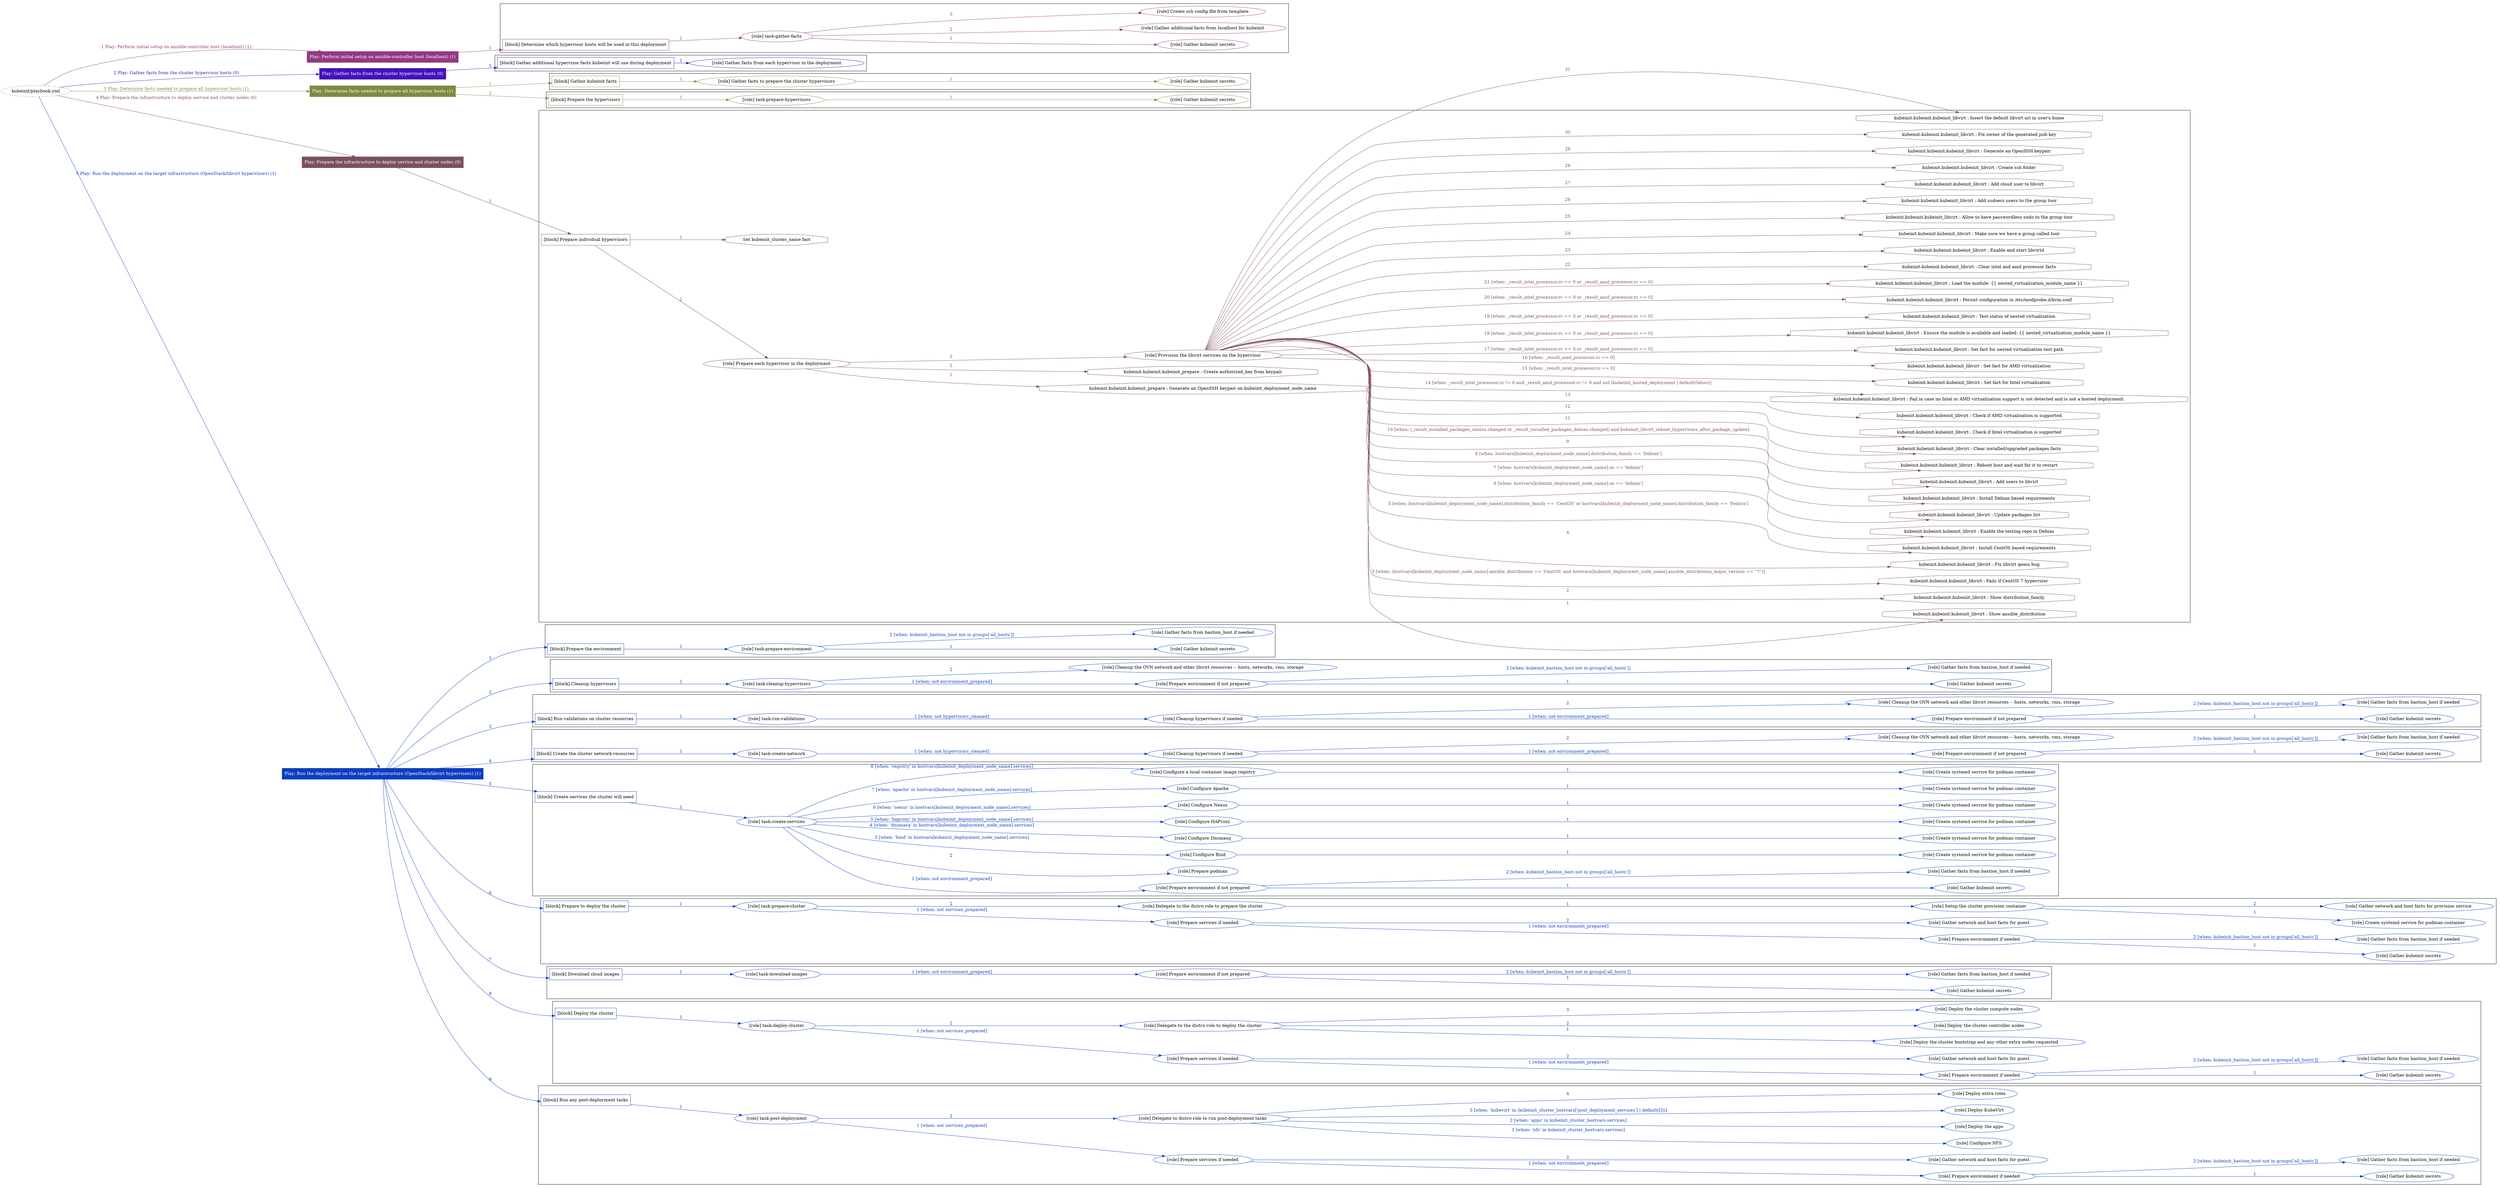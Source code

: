 digraph {
	graph [concentrate=true ordering=in rankdir=LR ratio=fill]
	edge [esep=5 sep=10]
	"kubeinit/playbook.yml" [URL="/home/runner/work/kubeinit/kubeinit/kubeinit/playbook.yml" id=playbook_2d24c61b style=dotted]
	"kubeinit/playbook.yml" -> play_ea3de847 [label="1 Play: Perform initial setup on ansible-controller host (localhost) (1)" color="#933980" fontcolor="#933980" id=edge_play_ea3de847 labeltooltip="1 Play: Perform initial setup on ansible-controller host (localhost) (1)" tooltip="1 Play: Perform initial setup on ansible-controller host (localhost) (1)"]
	subgraph "Play: Perform initial setup on ansible-controller host (localhost) (1)" {
		play_ea3de847 [label="Play: Perform initial setup on ansible-controller host (localhost) (1)" URL="/home/runner/work/kubeinit/kubeinit/kubeinit/playbook.yml" color="#933980" fontcolor="#ffffff" id=play_ea3de847 shape=box style=filled tooltip=localhost]
		play_ea3de847 -> block_d510a657 [label=1 color="#933980" fontcolor="#933980" id=edge_block_d510a657 labeltooltip=1 tooltip=1]
		subgraph cluster_block_d510a657 {
			block_d510a657 [label="[block] Determine which hypervisor hosts will be used in this deployment" URL="/home/runner/work/kubeinit/kubeinit/kubeinit/playbook.yml" color="#933980" id=block_d510a657 labeltooltip="Determine which hypervisor hosts will be used in this deployment" shape=box tooltip="Determine which hypervisor hosts will be used in this deployment"]
			block_d510a657 -> role_8da8842e [label="1 " color="#933980" fontcolor="#933980" id=edge_role_8da8842e labeltooltip="1 " tooltip="1 "]
			subgraph "task-gather-facts" {
				role_8da8842e [label="[role] task-gather-facts" URL="/home/runner/work/kubeinit/kubeinit/kubeinit/playbook.yml" color="#933980" id=role_8da8842e tooltip="task-gather-facts"]
				role_8da8842e -> role_1b21bedb [label="1 " color="#933980" fontcolor="#933980" id=edge_role_1b21bedb labeltooltip="1 " tooltip="1 "]
				subgraph "Gather kubeinit secrets" {
					role_1b21bedb [label="[role] Gather kubeinit secrets" URL="/home/runner/.ansible/collections/ansible_collections/kubeinit/kubeinit/roles/kubeinit_prepare/tasks/build_hypervisors_group.yml" color="#933980" id=role_1b21bedb tooltip="Gather kubeinit secrets"]
				}
				role_8da8842e -> role_9612d2cb [label="2 " color="#933980" fontcolor="#933980" id=edge_role_9612d2cb labeltooltip="2 " tooltip="2 "]
				subgraph "Gather additional facts from localhost for kubeinit" {
					role_9612d2cb [label="[role] Gather additional facts from localhost for kubeinit" URL="/home/runner/.ansible/collections/ansible_collections/kubeinit/kubeinit/roles/kubeinit_prepare/tasks/build_hypervisors_group.yml" color="#933980" id=role_9612d2cb tooltip="Gather additional facts from localhost for kubeinit"]
				}
				role_8da8842e -> role_62499e37 [label="3 " color="#933980" fontcolor="#933980" id=edge_role_62499e37 labeltooltip="3 " tooltip="3 "]
				subgraph "Create ssh config file from template" {
					role_62499e37 [label="[role] Create ssh config file from template" URL="/home/runner/.ansible/collections/ansible_collections/kubeinit/kubeinit/roles/kubeinit_prepare/tasks/build_hypervisors_group.yml" color="#933980" id=role_62499e37 tooltip="Create ssh config file from template"]
				}
			}
		}
	}
	"kubeinit/playbook.yml" -> play_7cf05224 [label="2 Play: Gather facts from the cluster hypervisor hosts (0)" color="#4412ba" fontcolor="#4412ba" id=edge_play_7cf05224 labeltooltip="2 Play: Gather facts from the cluster hypervisor hosts (0)" tooltip="2 Play: Gather facts from the cluster hypervisor hosts (0)"]
	subgraph "Play: Gather facts from the cluster hypervisor hosts (0)" {
		play_7cf05224 [label="Play: Gather facts from the cluster hypervisor hosts (0)" URL="/home/runner/work/kubeinit/kubeinit/kubeinit/playbook.yml" color="#4412ba" fontcolor="#ffffff" id=play_7cf05224 shape=box style=filled tooltip="Play: Gather facts from the cluster hypervisor hosts (0)"]
		play_7cf05224 -> block_a71abd73 [label=1 color="#4412ba" fontcolor="#4412ba" id=edge_block_a71abd73 labeltooltip=1 tooltip=1]
		subgraph cluster_block_a71abd73 {
			block_a71abd73 [label="[block] Gather additional hypervisor facts kubeinit will use during deployment" URL="/home/runner/work/kubeinit/kubeinit/kubeinit/playbook.yml" color="#4412ba" id=block_a71abd73 labeltooltip="Gather additional hypervisor facts kubeinit will use during deployment" shape=box tooltip="Gather additional hypervisor facts kubeinit will use during deployment"]
			block_a71abd73 -> role_4aaff3a4 [label="1 " color="#4412ba" fontcolor="#4412ba" id=edge_role_4aaff3a4 labeltooltip="1 " tooltip="1 "]
			subgraph "Gather facts from each hypervisor in the deployment" {
				role_4aaff3a4 [label="[role] Gather facts from each hypervisor in the deployment" URL="/home/runner/work/kubeinit/kubeinit/kubeinit/playbook.yml" color="#4412ba" id=role_4aaff3a4 tooltip="Gather facts from each hypervisor in the deployment"]
			}
		}
	}
	"kubeinit/playbook.yml" -> play_31ac777b [label="3 Play: Determine facts needed to prepare all hypervisor hosts (1)" color="#7d8a42" fontcolor="#7d8a42" id=edge_play_31ac777b labeltooltip="3 Play: Determine facts needed to prepare all hypervisor hosts (1)" tooltip="3 Play: Determine facts needed to prepare all hypervisor hosts (1)"]
	subgraph "Play: Determine facts needed to prepare all hypervisor hosts (1)" {
		play_31ac777b [label="Play: Determine facts needed to prepare all hypervisor hosts (1)" URL="/home/runner/work/kubeinit/kubeinit/kubeinit/playbook.yml" color="#7d8a42" fontcolor="#ffffff" id=play_31ac777b shape=box style=filled tooltip=localhost]
		play_31ac777b -> block_1dab85f5 [label=1 color="#7d8a42" fontcolor="#7d8a42" id=edge_block_1dab85f5 labeltooltip=1 tooltip=1]
		subgraph cluster_block_1dab85f5 {
			block_1dab85f5 [label="[block] Gather kubeinit facts" URL="/home/runner/work/kubeinit/kubeinit/kubeinit/playbook.yml" color="#7d8a42" id=block_1dab85f5 labeltooltip="Gather kubeinit facts" shape=box tooltip="Gather kubeinit facts"]
			block_1dab85f5 -> role_2bece895 [label="1 " color="#7d8a42" fontcolor="#7d8a42" id=edge_role_2bece895 labeltooltip="1 " tooltip="1 "]
			subgraph "Gather facts to prepare the cluster hypervisors" {
				role_2bece895 [label="[role] Gather facts to prepare the cluster hypervisors" URL="/home/runner/work/kubeinit/kubeinit/kubeinit/playbook.yml" color="#7d8a42" id=role_2bece895 tooltip="Gather facts to prepare the cluster hypervisors"]
				role_2bece895 -> role_d546dcc5 [label="1 " color="#7d8a42" fontcolor="#7d8a42" id=edge_role_d546dcc5 labeltooltip="1 " tooltip="1 "]
				subgraph "Gather kubeinit secrets" {
					role_d546dcc5 [label="[role] Gather kubeinit secrets" URL="/home/runner/.ansible/collections/ansible_collections/kubeinit/kubeinit/roles/kubeinit_prepare/tasks/gather_kubeinit_facts.yml" color="#7d8a42" id=role_d546dcc5 tooltip="Gather kubeinit secrets"]
				}
			}
		}
		play_31ac777b -> block_45c8e527 [label=2 color="#7d8a42" fontcolor="#7d8a42" id=edge_block_45c8e527 labeltooltip=2 tooltip=2]
		subgraph cluster_block_45c8e527 {
			block_45c8e527 [label="[block] Prepare the hypervisors" URL="/home/runner/work/kubeinit/kubeinit/kubeinit/playbook.yml" color="#7d8a42" id=block_45c8e527 labeltooltip="Prepare the hypervisors" shape=box tooltip="Prepare the hypervisors"]
			block_45c8e527 -> role_6f6d4e1f [label="1 " color="#7d8a42" fontcolor="#7d8a42" id=edge_role_6f6d4e1f labeltooltip="1 " tooltip="1 "]
			subgraph "task-prepare-hypervisors" {
				role_6f6d4e1f [label="[role] task-prepare-hypervisors" URL="/home/runner/work/kubeinit/kubeinit/kubeinit/playbook.yml" color="#7d8a42" id=role_6f6d4e1f tooltip="task-prepare-hypervisors"]
				role_6f6d4e1f -> role_906c19af [label="1 " color="#7d8a42" fontcolor="#7d8a42" id=edge_role_906c19af labeltooltip="1 " tooltip="1 "]
				subgraph "Gather kubeinit secrets" {
					role_906c19af [label="[role] Gather kubeinit secrets" URL="/home/runner/.ansible/collections/ansible_collections/kubeinit/kubeinit/roles/kubeinit_prepare/tasks/gather_kubeinit_facts.yml" color="#7d8a42" id=role_906c19af tooltip="Gather kubeinit secrets"]
				}
			}
		}
	}
	"kubeinit/playbook.yml" -> play_7118a11d [label="4 Play: Prepare the infrastructure to deploy service and cluster nodes (0)" color="#7d4f5c" fontcolor="#7d4f5c" id=edge_play_7118a11d labeltooltip="4 Play: Prepare the infrastructure to deploy service and cluster nodes (0)" tooltip="4 Play: Prepare the infrastructure to deploy service and cluster nodes (0)"]
	subgraph "Play: Prepare the infrastructure to deploy service and cluster nodes (0)" {
		play_7118a11d [label="Play: Prepare the infrastructure to deploy service and cluster nodes (0)" URL="/home/runner/work/kubeinit/kubeinit/kubeinit/playbook.yml" color="#7d4f5c" fontcolor="#ffffff" id=play_7118a11d shape=box style=filled tooltip="Play: Prepare the infrastructure to deploy service and cluster nodes (0)"]
		play_7118a11d -> block_b8fedf42 [label=1 color="#7d4f5c" fontcolor="#7d4f5c" id=edge_block_b8fedf42 labeltooltip=1 tooltip=1]
		subgraph cluster_block_b8fedf42 {
			block_b8fedf42 [label="[block] Prepare individual hypervisors" URL="/home/runner/work/kubeinit/kubeinit/kubeinit/playbook.yml" color="#7d4f5c" id=block_b8fedf42 labeltooltip="Prepare individual hypervisors" shape=box tooltip="Prepare individual hypervisors"]
			block_b8fedf42 -> role_931f7472 [label="2 " color="#7d4f5c" fontcolor="#7d4f5c" id=edge_role_931f7472 labeltooltip="2 " tooltip="2 "]
			subgraph "Prepare each hypervisor in the deployment" {
				role_931f7472 [label="[role] Prepare each hypervisor in the deployment" URL="/home/runner/work/kubeinit/kubeinit/kubeinit/playbook.yml" color="#7d4f5c" id=role_931f7472 tooltip="Prepare each hypervisor in the deployment"]
				task_7098af2c [label="kubeinit.kubeinit.kubeinit_prepare : Generate an OpenSSH keypair on kubeinit_deployment_node_name" URL="/home/runner/.ansible/collections/ansible_collections/kubeinit/kubeinit/roles/kubeinit_prepare/tasks/prepare_hypervisor.yml" color="#7d4f5c" id=task_7098af2c shape=octagon tooltip="kubeinit.kubeinit.kubeinit_prepare : Generate an OpenSSH keypair on kubeinit_deployment_node_name"]
				role_931f7472 -> task_7098af2c [label="1 " color="#7d4f5c" fontcolor="#7d4f5c" id=edge_task_7098af2c labeltooltip="1 " tooltip="1 "]
				task_3646f149 [label="kubeinit.kubeinit.kubeinit_prepare : Create authorized_key from keypair" URL="/home/runner/.ansible/collections/ansible_collections/kubeinit/kubeinit/roles/kubeinit_prepare/tasks/prepare_hypervisor.yml" color="#7d4f5c" id=task_3646f149 shape=octagon tooltip="kubeinit.kubeinit.kubeinit_prepare : Create authorized_key from keypair"]
				role_931f7472 -> task_3646f149 [label="2 " color="#7d4f5c" fontcolor="#7d4f5c" id=edge_task_3646f149 labeltooltip="2 " tooltip="2 "]
				role_931f7472 -> role_8711c0e0 [label="3 " color="#7d4f5c" fontcolor="#7d4f5c" id=edge_role_8711c0e0 labeltooltip="3 " tooltip="3 "]
				subgraph "Provision the libvirt services on the hypervisor" {
					role_8711c0e0 [label="[role] Provision the libvirt services on the hypervisor" URL="/home/runner/.ansible/collections/ansible_collections/kubeinit/kubeinit/roles/kubeinit_prepare/tasks/prepare_hypervisor.yml" color="#7d4f5c" id=role_8711c0e0 tooltip="Provision the libvirt services on the hypervisor"]
					task_94b4a1f7 [label="kubeinit.kubeinit.kubeinit_libvirt : Show ansible_distribution" URL="/home/runner/.ansible/collections/ansible_collections/kubeinit/kubeinit/roles/kubeinit_libvirt/tasks/main.yml" color="#7d4f5c" id=task_94b4a1f7 shape=octagon tooltip="kubeinit.kubeinit.kubeinit_libvirt : Show ansible_distribution"]
					role_8711c0e0 -> task_94b4a1f7 [label="1 " color="#7d4f5c" fontcolor="#7d4f5c" id=edge_task_94b4a1f7 labeltooltip="1 " tooltip="1 "]
					task_82dbc144 [label="kubeinit.kubeinit.kubeinit_libvirt : Show distribution_family" URL="/home/runner/.ansible/collections/ansible_collections/kubeinit/kubeinit/roles/kubeinit_libvirt/tasks/main.yml" color="#7d4f5c" id=task_82dbc144 shape=octagon tooltip="kubeinit.kubeinit.kubeinit_libvirt : Show distribution_family"]
					role_8711c0e0 -> task_82dbc144 [label="2 " color="#7d4f5c" fontcolor="#7d4f5c" id=edge_task_82dbc144 labeltooltip="2 " tooltip="2 "]
					task_392dfd27 [label="kubeinit.kubeinit.kubeinit_libvirt : Fails if CentOS 7 hypervisor" URL="/home/runner/.ansible/collections/ansible_collections/kubeinit/kubeinit/roles/kubeinit_libvirt/tasks/main.yml" color="#7d4f5c" id=task_392dfd27 shape=octagon tooltip="kubeinit.kubeinit.kubeinit_libvirt : Fails if CentOS 7 hypervisor"]
					role_8711c0e0 -> task_392dfd27 [label="3 [when: (hostvars[kubeinit_deployment_node_name].ansible_distribution == 'CentOS' and hostvars[kubeinit_deployment_node_name].ansible_distribution_major_version == \"7\")]" color="#7d4f5c" fontcolor="#7d4f5c" id=edge_task_392dfd27 labeltooltip="3 [when: (hostvars[kubeinit_deployment_node_name].ansible_distribution == 'CentOS' and hostvars[kubeinit_deployment_node_name].ansible_distribution_major_version == \"7\")]" tooltip="3 [when: (hostvars[kubeinit_deployment_node_name].ansible_distribution == 'CentOS' and hostvars[kubeinit_deployment_node_name].ansible_distribution_major_version == \"7\")]"]
					task_197e629c [label="kubeinit.kubeinit.kubeinit_libvirt : Fix libvirt qemu bug" URL="/home/runner/.ansible/collections/ansible_collections/kubeinit/kubeinit/roles/kubeinit_libvirt/tasks/main.yml" color="#7d4f5c" id=task_197e629c shape=octagon tooltip="kubeinit.kubeinit.kubeinit_libvirt : Fix libvirt qemu bug"]
					role_8711c0e0 -> task_197e629c [label="4 " color="#7d4f5c" fontcolor="#7d4f5c" id=edge_task_197e629c labeltooltip="4 " tooltip="4 "]
					task_e37a9caf [label="kubeinit.kubeinit.kubeinit_libvirt : Install CentOS based requirements" URL="/home/runner/.ansible/collections/ansible_collections/kubeinit/kubeinit/roles/kubeinit_libvirt/tasks/main.yml" color="#7d4f5c" id=task_e37a9caf shape=octagon tooltip="kubeinit.kubeinit.kubeinit_libvirt : Install CentOS based requirements"]
					role_8711c0e0 -> task_e37a9caf [label="5 [when: hostvars[kubeinit_deployment_node_name].distribution_family == 'CentOS' or hostvars[kubeinit_deployment_node_name].distribution_family == 'Fedora']" color="#7d4f5c" fontcolor="#7d4f5c" id=edge_task_e37a9caf labeltooltip="5 [when: hostvars[kubeinit_deployment_node_name].distribution_family == 'CentOS' or hostvars[kubeinit_deployment_node_name].distribution_family == 'Fedora']" tooltip="5 [when: hostvars[kubeinit_deployment_node_name].distribution_family == 'CentOS' or hostvars[kubeinit_deployment_node_name].distribution_family == 'Fedora']"]
					task_04fa4d93 [label="kubeinit.kubeinit.kubeinit_libvirt : Enable the testing repo in Debian" URL="/home/runner/.ansible/collections/ansible_collections/kubeinit/kubeinit/roles/kubeinit_libvirt/tasks/main.yml" color="#7d4f5c" id=task_04fa4d93 shape=octagon tooltip="kubeinit.kubeinit.kubeinit_libvirt : Enable the testing repo in Debian"]
					role_8711c0e0 -> task_04fa4d93 [label="6 [when: hostvars[kubeinit_deployment_node_name].os == 'debian']" color="#7d4f5c" fontcolor="#7d4f5c" id=edge_task_04fa4d93 labeltooltip="6 [when: hostvars[kubeinit_deployment_node_name].os == 'debian']" tooltip="6 [when: hostvars[kubeinit_deployment_node_name].os == 'debian']"]
					task_24999a13 [label="kubeinit.kubeinit.kubeinit_libvirt : Update packages list" URL="/home/runner/.ansible/collections/ansible_collections/kubeinit/kubeinit/roles/kubeinit_libvirt/tasks/main.yml" color="#7d4f5c" id=task_24999a13 shape=octagon tooltip="kubeinit.kubeinit.kubeinit_libvirt : Update packages list"]
					role_8711c0e0 -> task_24999a13 [label="7 [when: hostvars[kubeinit_deployment_node_name].os == 'debian']" color="#7d4f5c" fontcolor="#7d4f5c" id=edge_task_24999a13 labeltooltip="7 [when: hostvars[kubeinit_deployment_node_name].os == 'debian']" tooltip="7 [when: hostvars[kubeinit_deployment_node_name].os == 'debian']"]
					task_6e145bea [label="kubeinit.kubeinit.kubeinit_libvirt : Install Debian based requirements" URL="/home/runner/.ansible/collections/ansible_collections/kubeinit/kubeinit/roles/kubeinit_libvirt/tasks/main.yml" color="#7d4f5c" id=task_6e145bea shape=octagon tooltip="kubeinit.kubeinit.kubeinit_libvirt : Install Debian based requirements"]
					role_8711c0e0 -> task_6e145bea [label="8 [when: hostvars[kubeinit_deployment_node_name].distribution_family == 'Debian']" color="#7d4f5c" fontcolor="#7d4f5c" id=edge_task_6e145bea labeltooltip="8 [when: hostvars[kubeinit_deployment_node_name].distribution_family == 'Debian']" tooltip="8 [when: hostvars[kubeinit_deployment_node_name].distribution_family == 'Debian']"]
					task_d5c264ff [label="kubeinit.kubeinit.kubeinit_libvirt : Add users to libvirt" URL="/home/runner/.ansible/collections/ansible_collections/kubeinit/kubeinit/roles/kubeinit_libvirt/tasks/main.yml" color="#7d4f5c" id=task_d5c264ff shape=octagon tooltip="kubeinit.kubeinit.kubeinit_libvirt : Add users to libvirt"]
					role_8711c0e0 -> task_d5c264ff [label="9 " color="#7d4f5c" fontcolor="#7d4f5c" id=edge_task_d5c264ff labeltooltip="9 " tooltip="9 "]
					task_a347a27f [label="kubeinit.kubeinit.kubeinit_libvirt : Reboot host and wait for it to restart" URL="/home/runner/.ansible/collections/ansible_collections/kubeinit/kubeinit/roles/kubeinit_libvirt/tasks/main.yml" color="#7d4f5c" id=task_a347a27f shape=octagon tooltip="kubeinit.kubeinit.kubeinit_libvirt : Reboot host and wait for it to restart"]
					role_8711c0e0 -> task_a347a27f [label="10 [when: (_result_installed_packages_centos.changed or _result_installed_packages_debian.changed) and kubeinit_libvirt_reboot_hypervisors_after_package_update]" color="#7d4f5c" fontcolor="#7d4f5c" id=edge_task_a347a27f labeltooltip="10 [when: (_result_installed_packages_centos.changed or _result_installed_packages_debian.changed) and kubeinit_libvirt_reboot_hypervisors_after_package_update]" tooltip="10 [when: (_result_installed_packages_centos.changed or _result_installed_packages_debian.changed) and kubeinit_libvirt_reboot_hypervisors_after_package_update]"]
					task_60121999 [label="kubeinit.kubeinit.kubeinit_libvirt : Clear installed/upgraded packages facts" URL="/home/runner/.ansible/collections/ansible_collections/kubeinit/kubeinit/roles/kubeinit_libvirt/tasks/main.yml" color="#7d4f5c" id=task_60121999 shape=octagon tooltip="kubeinit.kubeinit.kubeinit_libvirt : Clear installed/upgraded packages facts"]
					role_8711c0e0 -> task_60121999 [label="11 " color="#7d4f5c" fontcolor="#7d4f5c" id=edge_task_60121999 labeltooltip="11 " tooltip="11 "]
					task_c34843a2 [label="kubeinit.kubeinit.kubeinit_libvirt : Check if Intel virtualization is supported" URL="/home/runner/.ansible/collections/ansible_collections/kubeinit/kubeinit/roles/kubeinit_libvirt/tasks/main.yml" color="#7d4f5c" id=task_c34843a2 shape=octagon tooltip="kubeinit.kubeinit.kubeinit_libvirt : Check if Intel virtualization is supported"]
					role_8711c0e0 -> task_c34843a2 [label="12 " color="#7d4f5c" fontcolor="#7d4f5c" id=edge_task_c34843a2 labeltooltip="12 " tooltip="12 "]
					task_981ddb82 [label="kubeinit.kubeinit.kubeinit_libvirt : Check if AMD virtualization is supported" URL="/home/runner/.ansible/collections/ansible_collections/kubeinit/kubeinit/roles/kubeinit_libvirt/tasks/main.yml" color="#7d4f5c" id=task_981ddb82 shape=octagon tooltip="kubeinit.kubeinit.kubeinit_libvirt : Check if AMD virtualization is supported"]
					role_8711c0e0 -> task_981ddb82 [label="13 " color="#7d4f5c" fontcolor="#7d4f5c" id=edge_task_981ddb82 labeltooltip="13 " tooltip="13 "]
					task_75cf9255 [label="kubeinit.kubeinit.kubeinit_libvirt : Fail in case no Intel or AMD virtualization support is not detected and is not a hosted deployment." URL="/home/runner/.ansible/collections/ansible_collections/kubeinit/kubeinit/roles/kubeinit_libvirt/tasks/main.yml" color="#7d4f5c" id=task_75cf9255 shape=octagon tooltip="kubeinit.kubeinit.kubeinit_libvirt : Fail in case no Intel or AMD virtualization support is not detected and is not a hosted deployment."]
					role_8711c0e0 -> task_75cf9255 [label="14 [when: _result_intel_processor.rc != 0 and _result_amd_processor.rc != 0 and not (kubeinit_hosted_deployment | default(false))]" color="#7d4f5c" fontcolor="#7d4f5c" id=edge_task_75cf9255 labeltooltip="14 [when: _result_intel_processor.rc != 0 and _result_amd_processor.rc != 0 and not (kubeinit_hosted_deployment | default(false))]" tooltip="14 [when: _result_intel_processor.rc != 0 and _result_amd_processor.rc != 0 and not (kubeinit_hosted_deployment | default(false))]"]
					task_2f11212d [label="kubeinit.kubeinit.kubeinit_libvirt : Set fact for Intel virtualization" URL="/home/runner/.ansible/collections/ansible_collections/kubeinit/kubeinit/roles/kubeinit_libvirt/tasks/main.yml" color="#7d4f5c" id=task_2f11212d shape=octagon tooltip="kubeinit.kubeinit.kubeinit_libvirt : Set fact for Intel virtualization"]
					role_8711c0e0 -> task_2f11212d [label="15 [when: _result_intel_processor.rc == 0]" color="#7d4f5c" fontcolor="#7d4f5c" id=edge_task_2f11212d labeltooltip="15 [when: _result_intel_processor.rc == 0]" tooltip="15 [when: _result_intel_processor.rc == 0]"]
					task_dc9252b1 [label="kubeinit.kubeinit.kubeinit_libvirt : Set fact for AMD virtualization" URL="/home/runner/.ansible/collections/ansible_collections/kubeinit/kubeinit/roles/kubeinit_libvirt/tasks/main.yml" color="#7d4f5c" id=task_dc9252b1 shape=octagon tooltip="kubeinit.kubeinit.kubeinit_libvirt : Set fact for AMD virtualization"]
					role_8711c0e0 -> task_dc9252b1 [label="16 [when: _result_amd_processor.rc == 0]" color="#7d4f5c" fontcolor="#7d4f5c" id=edge_task_dc9252b1 labeltooltip="16 [when: _result_amd_processor.rc == 0]" tooltip="16 [when: _result_amd_processor.rc == 0]"]
					task_94ac6bf0 [label="kubeinit.kubeinit.kubeinit_libvirt : Set fact for nested virtualization test path" URL="/home/runner/.ansible/collections/ansible_collections/kubeinit/kubeinit/roles/kubeinit_libvirt/tasks/main.yml" color="#7d4f5c" id=task_94ac6bf0 shape=octagon tooltip="kubeinit.kubeinit.kubeinit_libvirt : Set fact for nested virtualization test path"]
					role_8711c0e0 -> task_94ac6bf0 [label="17 [when: _result_intel_processor.rc == 0 or _result_amd_processor.rc == 0]" color="#7d4f5c" fontcolor="#7d4f5c" id=edge_task_94ac6bf0 labeltooltip="17 [when: _result_intel_processor.rc == 0 or _result_amd_processor.rc == 0]" tooltip="17 [when: _result_intel_processor.rc == 0 or _result_amd_processor.rc == 0]"]
					task_48fdff0c [label="kubeinit.kubeinit.kubeinit_libvirt : Ensure the module is available and loaded: {{ nested_virtualization_module_name }}" URL="/home/runner/.ansible/collections/ansible_collections/kubeinit/kubeinit/roles/kubeinit_libvirt/tasks/main.yml" color="#7d4f5c" id=task_48fdff0c shape=octagon tooltip="kubeinit.kubeinit.kubeinit_libvirt : Ensure the module is available and loaded: {{ nested_virtualization_module_name }}"]
					role_8711c0e0 -> task_48fdff0c [label="18 [when: _result_intel_processor.rc == 0 or _result_amd_processor.rc == 0]" color="#7d4f5c" fontcolor="#7d4f5c" id=edge_task_48fdff0c labeltooltip="18 [when: _result_intel_processor.rc == 0 or _result_amd_processor.rc == 0]" tooltip="18 [when: _result_intel_processor.rc == 0 or _result_amd_processor.rc == 0]"]
					task_61cca4b1 [label="kubeinit.kubeinit.kubeinit_libvirt : Test status of nested virtualization" URL="/home/runner/.ansible/collections/ansible_collections/kubeinit/kubeinit/roles/kubeinit_libvirt/tasks/main.yml" color="#7d4f5c" id=task_61cca4b1 shape=octagon tooltip="kubeinit.kubeinit.kubeinit_libvirt : Test status of nested virtualization"]
					role_8711c0e0 -> task_61cca4b1 [label="19 [when: _result_intel_processor.rc == 0 or _result_amd_processor.rc == 0]" color="#7d4f5c" fontcolor="#7d4f5c" id=edge_task_61cca4b1 labeltooltip="19 [when: _result_intel_processor.rc == 0 or _result_amd_processor.rc == 0]" tooltip="19 [when: _result_intel_processor.rc == 0 or _result_amd_processor.rc == 0]"]
					task_7a3c862c [label="kubeinit.kubeinit.kubeinit_libvirt : Persist configuration in /etc/modprobe.d/kvm.conf" URL="/home/runner/.ansible/collections/ansible_collections/kubeinit/kubeinit/roles/kubeinit_libvirt/tasks/main.yml" color="#7d4f5c" id=task_7a3c862c shape=octagon tooltip="kubeinit.kubeinit.kubeinit_libvirt : Persist configuration in /etc/modprobe.d/kvm.conf"]
					role_8711c0e0 -> task_7a3c862c [label="20 [when: _result_intel_processor.rc == 0 or _result_amd_processor.rc == 0]" color="#7d4f5c" fontcolor="#7d4f5c" id=edge_task_7a3c862c labeltooltip="20 [when: _result_intel_processor.rc == 0 or _result_amd_processor.rc == 0]" tooltip="20 [when: _result_intel_processor.rc == 0 or _result_amd_processor.rc == 0]"]
					task_8012285c [label="kubeinit.kubeinit.kubeinit_libvirt : Load the module: {{ nested_virtualization_module_name }}" URL="/home/runner/.ansible/collections/ansible_collections/kubeinit/kubeinit/roles/kubeinit_libvirt/tasks/main.yml" color="#7d4f5c" id=task_8012285c shape=octagon tooltip="kubeinit.kubeinit.kubeinit_libvirt : Load the module: {{ nested_virtualization_module_name }}"]
					role_8711c0e0 -> task_8012285c [label="21 [when: _result_intel_processor.rc == 0 or _result_amd_processor.rc == 0]" color="#7d4f5c" fontcolor="#7d4f5c" id=edge_task_8012285c labeltooltip="21 [when: _result_intel_processor.rc == 0 or _result_amd_processor.rc == 0]" tooltip="21 [when: _result_intel_processor.rc == 0 or _result_amd_processor.rc == 0]"]
					task_113dc511 [label="kubeinit.kubeinit.kubeinit_libvirt : Clear intel and amd processor facts" URL="/home/runner/.ansible/collections/ansible_collections/kubeinit/kubeinit/roles/kubeinit_libvirt/tasks/main.yml" color="#7d4f5c" id=task_113dc511 shape=octagon tooltip="kubeinit.kubeinit.kubeinit_libvirt : Clear intel and amd processor facts"]
					role_8711c0e0 -> task_113dc511 [label="22 " color="#7d4f5c" fontcolor="#7d4f5c" id=edge_task_113dc511 labeltooltip="22 " tooltip="22 "]
					task_0429cb3c [label="kubeinit.kubeinit.kubeinit_libvirt : Enable and start libvirtd" URL="/home/runner/.ansible/collections/ansible_collections/kubeinit/kubeinit/roles/kubeinit_libvirt/tasks/main.yml" color="#7d4f5c" id=task_0429cb3c shape=octagon tooltip="kubeinit.kubeinit.kubeinit_libvirt : Enable and start libvirtd"]
					role_8711c0e0 -> task_0429cb3c [label="23 " color="#7d4f5c" fontcolor="#7d4f5c" id=edge_task_0429cb3c labeltooltip="23 " tooltip="23 "]
					task_01b1d178 [label="kubeinit.kubeinit.kubeinit_libvirt : Make sure we have a group called toor" URL="/home/runner/.ansible/collections/ansible_collections/kubeinit/kubeinit/roles/kubeinit_libvirt/tasks/60_create_cloud_user.yml" color="#7d4f5c" id=task_01b1d178 shape=octagon tooltip="kubeinit.kubeinit.kubeinit_libvirt : Make sure we have a group called toor"]
					role_8711c0e0 -> task_01b1d178 [label="24 " color="#7d4f5c" fontcolor="#7d4f5c" id=edge_task_01b1d178 labeltooltip="24 " tooltip="24 "]
					task_70be05d6 [label="kubeinit.kubeinit.kubeinit_libvirt : Allow to have passwordless sudo to the group toor" URL="/home/runner/.ansible/collections/ansible_collections/kubeinit/kubeinit/roles/kubeinit_libvirt/tasks/60_create_cloud_user.yml" color="#7d4f5c" id=task_70be05d6 shape=octagon tooltip="kubeinit.kubeinit.kubeinit_libvirt : Allow to have passwordless sudo to the group toor"]
					role_8711c0e0 -> task_70be05d6 [label="25 " color="#7d4f5c" fontcolor="#7d4f5c" id=edge_task_70be05d6 labeltooltip="25 " tooltip="25 "]
					task_4d94d840 [label="kubeinit.kubeinit.kubeinit_libvirt : Add sudoers users to the group toor" URL="/home/runner/.ansible/collections/ansible_collections/kubeinit/kubeinit/roles/kubeinit_libvirt/tasks/60_create_cloud_user.yml" color="#7d4f5c" id=task_4d94d840 shape=octagon tooltip="kubeinit.kubeinit.kubeinit_libvirt : Add sudoers users to the group toor"]
					role_8711c0e0 -> task_4d94d840 [label="26 " color="#7d4f5c" fontcolor="#7d4f5c" id=edge_task_4d94d840 labeltooltip="26 " tooltip="26 "]
					task_8456d50c [label="kubeinit.kubeinit.kubeinit_libvirt : Add cloud user to libvirt" URL="/home/runner/.ansible/collections/ansible_collections/kubeinit/kubeinit/roles/kubeinit_libvirt/tasks/60_create_cloud_user.yml" color="#7d4f5c" id=task_8456d50c shape=octagon tooltip="kubeinit.kubeinit.kubeinit_libvirt : Add cloud user to libvirt"]
					role_8711c0e0 -> task_8456d50c [label="27 " color="#7d4f5c" fontcolor="#7d4f5c" id=edge_task_8456d50c labeltooltip="27 " tooltip="27 "]
					task_4074934f [label="kubeinit.kubeinit.kubeinit_libvirt : Create ssh folder" URL="/home/runner/.ansible/collections/ansible_collections/kubeinit/kubeinit/roles/kubeinit_libvirt/tasks/60_create_cloud_user.yml" color="#7d4f5c" id=task_4074934f shape=octagon tooltip="kubeinit.kubeinit.kubeinit_libvirt : Create ssh folder"]
					role_8711c0e0 -> task_4074934f [label="28 " color="#7d4f5c" fontcolor="#7d4f5c" id=edge_task_4074934f labeltooltip="28 " tooltip="28 "]
					task_f7094f50 [label="kubeinit.kubeinit.kubeinit_libvirt : Generate an OpenSSH keypair" URL="/home/runner/.ansible/collections/ansible_collections/kubeinit/kubeinit/roles/kubeinit_libvirt/tasks/60_create_cloud_user.yml" color="#7d4f5c" id=task_f7094f50 shape=octagon tooltip="kubeinit.kubeinit.kubeinit_libvirt : Generate an OpenSSH keypair"]
					role_8711c0e0 -> task_f7094f50 [label="29 " color="#7d4f5c" fontcolor="#7d4f5c" id=edge_task_f7094f50 labeltooltip="29 " tooltip="29 "]
					task_be696a76 [label="kubeinit.kubeinit.kubeinit_libvirt : Fix owner of the generated pub key" URL="/home/runner/.ansible/collections/ansible_collections/kubeinit/kubeinit/roles/kubeinit_libvirt/tasks/60_create_cloud_user.yml" color="#7d4f5c" id=task_be696a76 shape=octagon tooltip="kubeinit.kubeinit.kubeinit_libvirt : Fix owner of the generated pub key"]
					role_8711c0e0 -> task_be696a76 [label="30 " color="#7d4f5c" fontcolor="#7d4f5c" id=edge_task_be696a76 labeltooltip="30 " tooltip="30 "]
					task_a73992d5 [label="kubeinit.kubeinit.kubeinit_libvirt : Insert the default libvirt uri in user's home" URL="/home/runner/.ansible/collections/ansible_collections/kubeinit/kubeinit/roles/kubeinit_libvirt/tasks/60_create_cloud_user.yml" color="#7d4f5c" id=task_a73992d5 shape=octagon tooltip="kubeinit.kubeinit.kubeinit_libvirt : Insert the default libvirt uri in user's home"]
					role_8711c0e0 -> task_a73992d5 [label="31 " color="#7d4f5c" fontcolor="#7d4f5c" id=edge_task_a73992d5 labeltooltip="31 " tooltip="31 "]
				}
			}
			task_0bf789c8 [label="Set kubeinit_cluster_name fact" URL="/home/runner/work/kubeinit/kubeinit/kubeinit/playbook.yml" color="#7d4f5c" id=task_0bf789c8 shape=octagon tooltip="Set kubeinit_cluster_name fact"]
			block_b8fedf42 -> task_0bf789c8 [label="1 " color="#7d4f5c" fontcolor="#7d4f5c" id=edge_task_0bf789c8 labeltooltip="1 " tooltip="1 "]
		}
	}
	"kubeinit/playbook.yml" -> play_e4856482 [label="5 Play: Run the deployment on the target infrastructure (OpenStack/libvirt hypervisors) (1)" color="#0c3ec0" fontcolor="#0c3ec0" id=edge_play_e4856482 labeltooltip="5 Play: Run the deployment on the target infrastructure (OpenStack/libvirt hypervisors) (1)" tooltip="5 Play: Run the deployment on the target infrastructure (OpenStack/libvirt hypervisors) (1)"]
	subgraph "Play: Run the deployment on the target infrastructure (OpenStack/libvirt hypervisors) (1)" {
		play_e4856482 [label="Play: Run the deployment on the target infrastructure (OpenStack/libvirt hypervisors) (1)" URL="/home/runner/work/kubeinit/kubeinit/kubeinit/playbook.yml" color="#0c3ec0" fontcolor="#ffffff" id=play_e4856482 shape=box style=filled tooltip=localhost]
		play_e4856482 -> block_24217698 [label=1 color="#0c3ec0" fontcolor="#0c3ec0" id=edge_block_24217698 labeltooltip=1 tooltip=1]
		subgraph cluster_block_24217698 {
			block_24217698 [label="[block] Prepare the environment" URL="/home/runner/work/kubeinit/kubeinit/kubeinit/playbook.yml" color="#0c3ec0" id=block_24217698 labeltooltip="Prepare the environment" shape=box tooltip="Prepare the environment"]
			block_24217698 -> role_62245b05 [label="1 " color="#0c3ec0" fontcolor="#0c3ec0" id=edge_role_62245b05 labeltooltip="1 " tooltip="1 "]
			subgraph "task-prepare-environment" {
				role_62245b05 [label="[role] task-prepare-environment" URL="/home/runner/work/kubeinit/kubeinit/kubeinit/playbook.yml" color="#0c3ec0" id=role_62245b05 tooltip="task-prepare-environment"]
				role_62245b05 -> role_0bf996f4 [label="1 " color="#0c3ec0" fontcolor="#0c3ec0" id=edge_role_0bf996f4 labeltooltip="1 " tooltip="1 "]
				subgraph "Gather kubeinit secrets" {
					role_0bf996f4 [label="[role] Gather kubeinit secrets" URL="/home/runner/.ansible/collections/ansible_collections/kubeinit/kubeinit/roles/kubeinit_prepare/tasks/gather_kubeinit_facts.yml" color="#0c3ec0" id=role_0bf996f4 tooltip="Gather kubeinit secrets"]
				}
				role_62245b05 -> role_8d02d55c [label="2 [when: kubeinit_bastion_host not in groups['all_hosts']]" color="#0c3ec0" fontcolor="#0c3ec0" id=edge_role_8d02d55c labeltooltip="2 [when: kubeinit_bastion_host not in groups['all_hosts']]" tooltip="2 [when: kubeinit_bastion_host not in groups['all_hosts']]"]
				subgraph "Gather facts from bastion_host if needed" {
					role_8d02d55c [label="[role] Gather facts from bastion_host if needed" URL="/home/runner/.ansible/collections/ansible_collections/kubeinit/kubeinit/roles/kubeinit_prepare/tasks/main.yml" color="#0c3ec0" id=role_8d02d55c tooltip="Gather facts from bastion_host if needed"]
				}
			}
		}
		play_e4856482 -> block_a585c2dd [label=2 color="#0c3ec0" fontcolor="#0c3ec0" id=edge_block_a585c2dd labeltooltip=2 tooltip=2]
		subgraph cluster_block_a585c2dd {
			block_a585c2dd [label="[block] Cleanup hypervisors" URL="/home/runner/work/kubeinit/kubeinit/kubeinit/playbook.yml" color="#0c3ec0" id=block_a585c2dd labeltooltip="Cleanup hypervisors" shape=box tooltip="Cleanup hypervisors"]
			block_a585c2dd -> role_06760329 [label="1 " color="#0c3ec0" fontcolor="#0c3ec0" id=edge_role_06760329 labeltooltip="1 " tooltip="1 "]
			subgraph "task-cleanup-hypervisors" {
				role_06760329 [label="[role] task-cleanup-hypervisors" URL="/home/runner/work/kubeinit/kubeinit/kubeinit/playbook.yml" color="#0c3ec0" id=role_06760329 tooltip="task-cleanup-hypervisors"]
				role_06760329 -> role_a10e4ef4 [label="1 [when: not environment_prepared]" color="#0c3ec0" fontcolor="#0c3ec0" id=edge_role_a10e4ef4 labeltooltip="1 [when: not environment_prepared]" tooltip="1 [when: not environment_prepared]"]
				subgraph "Prepare environment if not prepared" {
					role_a10e4ef4 [label="[role] Prepare environment if not prepared" URL="/home/runner/.ansible/collections/ansible_collections/kubeinit/kubeinit/roles/kubeinit_libvirt/tasks/cleanup_hypervisors.yml" color="#0c3ec0" id=role_a10e4ef4 tooltip="Prepare environment if not prepared"]
					role_a10e4ef4 -> role_0b049e96 [label="1 " color="#0c3ec0" fontcolor="#0c3ec0" id=edge_role_0b049e96 labeltooltip="1 " tooltip="1 "]
					subgraph "Gather kubeinit secrets" {
						role_0b049e96 [label="[role] Gather kubeinit secrets" URL="/home/runner/.ansible/collections/ansible_collections/kubeinit/kubeinit/roles/kubeinit_prepare/tasks/gather_kubeinit_facts.yml" color="#0c3ec0" id=role_0b049e96 tooltip="Gather kubeinit secrets"]
					}
					role_a10e4ef4 -> role_7b3409f0 [label="2 [when: kubeinit_bastion_host not in groups['all_hosts']]" color="#0c3ec0" fontcolor="#0c3ec0" id=edge_role_7b3409f0 labeltooltip="2 [when: kubeinit_bastion_host not in groups['all_hosts']]" tooltip="2 [when: kubeinit_bastion_host not in groups['all_hosts']]"]
					subgraph "Gather facts from bastion_host if needed" {
						role_7b3409f0 [label="[role] Gather facts from bastion_host if needed" URL="/home/runner/.ansible/collections/ansible_collections/kubeinit/kubeinit/roles/kubeinit_prepare/tasks/main.yml" color="#0c3ec0" id=role_7b3409f0 tooltip="Gather facts from bastion_host if needed"]
					}
				}
				role_06760329 -> role_1efa00fc [label="2 " color="#0c3ec0" fontcolor="#0c3ec0" id=edge_role_1efa00fc labeltooltip="2 " tooltip="2 "]
				subgraph "Cleanup the OVN network and other libvirt resources -- hosts, networks, vms, storage" {
					role_1efa00fc [label="[role] Cleanup the OVN network and other libvirt resources -- hosts, networks, vms, storage" URL="/home/runner/.ansible/collections/ansible_collections/kubeinit/kubeinit/roles/kubeinit_libvirt/tasks/cleanup_hypervisors.yml" color="#0c3ec0" id=role_1efa00fc tooltip="Cleanup the OVN network and other libvirt resources -- hosts, networks, vms, storage"]
				}
			}
		}
		play_e4856482 -> block_654d8018 [label=3 color="#0c3ec0" fontcolor="#0c3ec0" id=edge_block_654d8018 labeltooltip=3 tooltip=3]
		subgraph cluster_block_654d8018 {
			block_654d8018 [label="[block] Run validations on cluster resources" URL="/home/runner/work/kubeinit/kubeinit/kubeinit/playbook.yml" color="#0c3ec0" id=block_654d8018 labeltooltip="Run validations on cluster resources" shape=box tooltip="Run validations on cluster resources"]
			block_654d8018 -> role_9b2b7f6c [label="1 " color="#0c3ec0" fontcolor="#0c3ec0" id=edge_role_9b2b7f6c labeltooltip="1 " tooltip="1 "]
			subgraph "task-run-validations" {
				role_9b2b7f6c [label="[role] task-run-validations" URL="/home/runner/work/kubeinit/kubeinit/kubeinit/playbook.yml" color="#0c3ec0" id=role_9b2b7f6c tooltip="task-run-validations"]
				role_9b2b7f6c -> role_49bc565c [label="1 [when: not hypervisors_cleaned]" color="#0c3ec0" fontcolor="#0c3ec0" id=edge_role_49bc565c labeltooltip="1 [when: not hypervisors_cleaned]" tooltip="1 [when: not hypervisors_cleaned]"]
				subgraph "Cleanup hypervisors if needed" {
					role_49bc565c [label="[role] Cleanup hypervisors if needed" URL="/home/runner/.ansible/collections/ansible_collections/kubeinit/kubeinit/roles/kubeinit_validations/tasks/main.yml" color="#0c3ec0" id=role_49bc565c tooltip="Cleanup hypervisors if needed"]
					role_49bc565c -> role_029d612b [label="1 [when: not environment_prepared]" color="#0c3ec0" fontcolor="#0c3ec0" id=edge_role_029d612b labeltooltip="1 [when: not environment_prepared]" tooltip="1 [when: not environment_prepared]"]
					subgraph "Prepare environment if not prepared" {
						role_029d612b [label="[role] Prepare environment if not prepared" URL="/home/runner/.ansible/collections/ansible_collections/kubeinit/kubeinit/roles/kubeinit_libvirt/tasks/cleanup_hypervisors.yml" color="#0c3ec0" id=role_029d612b tooltip="Prepare environment if not prepared"]
						role_029d612b -> role_52f1cd1c [label="1 " color="#0c3ec0" fontcolor="#0c3ec0" id=edge_role_52f1cd1c labeltooltip="1 " tooltip="1 "]
						subgraph "Gather kubeinit secrets" {
							role_52f1cd1c [label="[role] Gather kubeinit secrets" URL="/home/runner/.ansible/collections/ansible_collections/kubeinit/kubeinit/roles/kubeinit_prepare/tasks/gather_kubeinit_facts.yml" color="#0c3ec0" id=role_52f1cd1c tooltip="Gather kubeinit secrets"]
						}
						role_029d612b -> role_548d798e [label="2 [when: kubeinit_bastion_host not in groups['all_hosts']]" color="#0c3ec0" fontcolor="#0c3ec0" id=edge_role_548d798e labeltooltip="2 [when: kubeinit_bastion_host not in groups['all_hosts']]" tooltip="2 [when: kubeinit_bastion_host not in groups['all_hosts']]"]
						subgraph "Gather facts from bastion_host if needed" {
							role_548d798e [label="[role] Gather facts from bastion_host if needed" URL="/home/runner/.ansible/collections/ansible_collections/kubeinit/kubeinit/roles/kubeinit_prepare/tasks/main.yml" color="#0c3ec0" id=role_548d798e tooltip="Gather facts from bastion_host if needed"]
						}
					}
					role_49bc565c -> role_1cc82f7b [label="2 " color="#0c3ec0" fontcolor="#0c3ec0" id=edge_role_1cc82f7b labeltooltip="2 " tooltip="2 "]
					subgraph "Cleanup the OVN network and other libvirt resources -- hosts, networks, vms, storage" {
						role_1cc82f7b [label="[role] Cleanup the OVN network and other libvirt resources -- hosts, networks, vms, storage" URL="/home/runner/.ansible/collections/ansible_collections/kubeinit/kubeinit/roles/kubeinit_libvirt/tasks/cleanup_hypervisors.yml" color="#0c3ec0" id=role_1cc82f7b tooltip="Cleanup the OVN network and other libvirt resources -- hosts, networks, vms, storage"]
					}
				}
			}
		}
		play_e4856482 -> block_fc0c6392 [label=4 color="#0c3ec0" fontcolor="#0c3ec0" id=edge_block_fc0c6392 labeltooltip=4 tooltip=4]
		subgraph cluster_block_fc0c6392 {
			block_fc0c6392 [label="[block] Create the cluster network resources" URL="/home/runner/work/kubeinit/kubeinit/kubeinit/playbook.yml" color="#0c3ec0" id=block_fc0c6392 labeltooltip="Create the cluster network resources" shape=box tooltip="Create the cluster network resources"]
			block_fc0c6392 -> role_601beeb0 [label="1 " color="#0c3ec0" fontcolor="#0c3ec0" id=edge_role_601beeb0 labeltooltip="1 " tooltip="1 "]
			subgraph "task-create-network" {
				role_601beeb0 [label="[role] task-create-network" URL="/home/runner/work/kubeinit/kubeinit/kubeinit/playbook.yml" color="#0c3ec0" id=role_601beeb0 tooltip="task-create-network"]
				role_601beeb0 -> role_aa5580ff [label="1 [when: not hypervisors_cleaned]" color="#0c3ec0" fontcolor="#0c3ec0" id=edge_role_aa5580ff labeltooltip="1 [when: not hypervisors_cleaned]" tooltip="1 [when: not hypervisors_cleaned]"]
				subgraph "Cleanup hypervisors if needed" {
					role_aa5580ff [label="[role] Cleanup hypervisors if needed" URL="/home/runner/.ansible/collections/ansible_collections/kubeinit/kubeinit/roles/kubeinit_libvirt/tasks/create_network.yml" color="#0c3ec0" id=role_aa5580ff tooltip="Cleanup hypervisors if needed"]
					role_aa5580ff -> role_d870c8bc [label="1 [when: not environment_prepared]" color="#0c3ec0" fontcolor="#0c3ec0" id=edge_role_d870c8bc labeltooltip="1 [when: not environment_prepared]" tooltip="1 [when: not environment_prepared]"]
					subgraph "Prepare environment if not prepared" {
						role_d870c8bc [label="[role] Prepare environment if not prepared" URL="/home/runner/.ansible/collections/ansible_collections/kubeinit/kubeinit/roles/kubeinit_libvirt/tasks/cleanup_hypervisors.yml" color="#0c3ec0" id=role_d870c8bc tooltip="Prepare environment if not prepared"]
						role_d870c8bc -> role_33f8f8f1 [label="1 " color="#0c3ec0" fontcolor="#0c3ec0" id=edge_role_33f8f8f1 labeltooltip="1 " tooltip="1 "]
						subgraph "Gather kubeinit secrets" {
							role_33f8f8f1 [label="[role] Gather kubeinit secrets" URL="/home/runner/.ansible/collections/ansible_collections/kubeinit/kubeinit/roles/kubeinit_prepare/tasks/gather_kubeinit_facts.yml" color="#0c3ec0" id=role_33f8f8f1 tooltip="Gather kubeinit secrets"]
						}
						role_d870c8bc -> role_a1911901 [label="2 [when: kubeinit_bastion_host not in groups['all_hosts']]" color="#0c3ec0" fontcolor="#0c3ec0" id=edge_role_a1911901 labeltooltip="2 [when: kubeinit_bastion_host not in groups['all_hosts']]" tooltip="2 [when: kubeinit_bastion_host not in groups['all_hosts']]"]
						subgraph "Gather facts from bastion_host if needed" {
							role_a1911901 [label="[role] Gather facts from bastion_host if needed" URL="/home/runner/.ansible/collections/ansible_collections/kubeinit/kubeinit/roles/kubeinit_prepare/tasks/main.yml" color="#0c3ec0" id=role_a1911901 tooltip="Gather facts from bastion_host if needed"]
						}
					}
					role_aa5580ff -> role_d05d8add [label="2 " color="#0c3ec0" fontcolor="#0c3ec0" id=edge_role_d05d8add labeltooltip="2 " tooltip="2 "]
					subgraph "Cleanup the OVN network and other libvirt resources -- hosts, networks, vms, storage" {
						role_d05d8add [label="[role] Cleanup the OVN network and other libvirt resources -- hosts, networks, vms, storage" URL="/home/runner/.ansible/collections/ansible_collections/kubeinit/kubeinit/roles/kubeinit_libvirt/tasks/cleanup_hypervisors.yml" color="#0c3ec0" id=role_d05d8add tooltip="Cleanup the OVN network and other libvirt resources -- hosts, networks, vms, storage"]
					}
				}
			}
		}
		play_e4856482 -> block_00c5adb3 [label=5 color="#0c3ec0" fontcolor="#0c3ec0" id=edge_block_00c5adb3 labeltooltip=5 tooltip=5]
		subgraph cluster_block_00c5adb3 {
			block_00c5adb3 [label="[block] Create services the cluster will need" URL="/home/runner/work/kubeinit/kubeinit/kubeinit/playbook.yml" color="#0c3ec0" id=block_00c5adb3 labeltooltip="Create services the cluster will need" shape=box tooltip="Create services the cluster will need"]
			block_00c5adb3 -> role_fdc039df [label="1 " color="#0c3ec0" fontcolor="#0c3ec0" id=edge_role_fdc039df labeltooltip="1 " tooltip="1 "]
			subgraph "task-create-services" {
				role_fdc039df [label="[role] task-create-services" URL="/home/runner/work/kubeinit/kubeinit/kubeinit/playbook.yml" color="#0c3ec0" id=role_fdc039df tooltip="task-create-services"]
				role_fdc039df -> role_6a5934c3 [label="1 [when: not environment_prepared]" color="#0c3ec0" fontcolor="#0c3ec0" id=edge_role_6a5934c3 labeltooltip="1 [when: not environment_prepared]" tooltip="1 [when: not environment_prepared]"]
				subgraph "Prepare environment if not prepared" {
					role_6a5934c3 [label="[role] Prepare environment if not prepared" URL="/home/runner/.ansible/collections/ansible_collections/kubeinit/kubeinit/roles/kubeinit_services/tasks/main.yml" color="#0c3ec0" id=role_6a5934c3 tooltip="Prepare environment if not prepared"]
					role_6a5934c3 -> role_44121cf4 [label="1 " color="#0c3ec0" fontcolor="#0c3ec0" id=edge_role_44121cf4 labeltooltip="1 " tooltip="1 "]
					subgraph "Gather kubeinit secrets" {
						role_44121cf4 [label="[role] Gather kubeinit secrets" URL="/home/runner/.ansible/collections/ansible_collections/kubeinit/kubeinit/roles/kubeinit_prepare/tasks/gather_kubeinit_facts.yml" color="#0c3ec0" id=role_44121cf4 tooltip="Gather kubeinit secrets"]
					}
					role_6a5934c3 -> role_11452a40 [label="2 [when: kubeinit_bastion_host not in groups['all_hosts']]" color="#0c3ec0" fontcolor="#0c3ec0" id=edge_role_11452a40 labeltooltip="2 [when: kubeinit_bastion_host not in groups['all_hosts']]" tooltip="2 [when: kubeinit_bastion_host not in groups['all_hosts']]"]
					subgraph "Gather facts from bastion_host if needed" {
						role_11452a40 [label="[role] Gather facts from bastion_host if needed" URL="/home/runner/.ansible/collections/ansible_collections/kubeinit/kubeinit/roles/kubeinit_prepare/tasks/main.yml" color="#0c3ec0" id=role_11452a40 tooltip="Gather facts from bastion_host if needed"]
					}
				}
				role_fdc039df -> role_ddd3daf2 [label="2 " color="#0c3ec0" fontcolor="#0c3ec0" id=edge_role_ddd3daf2 labeltooltip="2 " tooltip="2 "]
				subgraph "Prepare podman" {
					role_ddd3daf2 [label="[role] Prepare podman" URL="/home/runner/.ansible/collections/ansible_collections/kubeinit/kubeinit/roles/kubeinit_services/tasks/00_create_service_pod.yml" color="#0c3ec0" id=role_ddd3daf2 tooltip="Prepare podman"]
				}
				role_fdc039df -> role_933db618 [label="3 [when: 'bind' in hostvars[kubeinit_deployment_node_name].services]" color="#0c3ec0" fontcolor="#0c3ec0" id=edge_role_933db618 labeltooltip="3 [when: 'bind' in hostvars[kubeinit_deployment_node_name].services]" tooltip="3 [when: 'bind' in hostvars[kubeinit_deployment_node_name].services]"]
				subgraph "Configure Bind" {
					role_933db618 [label="[role] Configure Bind" URL="/home/runner/.ansible/collections/ansible_collections/kubeinit/kubeinit/roles/kubeinit_services/tasks/start_services_containers.yml" color="#0c3ec0" id=role_933db618 tooltip="Configure Bind"]
					role_933db618 -> role_46353859 [label="1 " color="#0c3ec0" fontcolor="#0c3ec0" id=edge_role_46353859 labeltooltip="1 " tooltip="1 "]
					subgraph "Create systemd service for podman container" {
						role_46353859 [label="[role] Create systemd service for podman container" URL="/home/runner/.ansible/collections/ansible_collections/kubeinit/kubeinit/roles/kubeinit_bind/tasks/main.yml" color="#0c3ec0" id=role_46353859 tooltip="Create systemd service for podman container"]
					}
				}
				role_fdc039df -> role_287730c7 [label="4 [when: 'dnsmasq' in hostvars[kubeinit_deployment_node_name].services]" color="#0c3ec0" fontcolor="#0c3ec0" id=edge_role_287730c7 labeltooltip="4 [when: 'dnsmasq' in hostvars[kubeinit_deployment_node_name].services]" tooltip="4 [when: 'dnsmasq' in hostvars[kubeinit_deployment_node_name].services]"]
				subgraph "Configure Dnsmasq" {
					role_287730c7 [label="[role] Configure Dnsmasq" URL="/home/runner/.ansible/collections/ansible_collections/kubeinit/kubeinit/roles/kubeinit_services/tasks/start_services_containers.yml" color="#0c3ec0" id=role_287730c7 tooltip="Configure Dnsmasq"]
					role_287730c7 -> role_fd8994fe [label="1 " color="#0c3ec0" fontcolor="#0c3ec0" id=edge_role_fd8994fe labeltooltip="1 " tooltip="1 "]
					subgraph "Create systemd service for podman container" {
						role_fd8994fe [label="[role] Create systemd service for podman container" URL="/home/runner/.ansible/collections/ansible_collections/kubeinit/kubeinit/roles/kubeinit_dnsmasq/tasks/main.yml" color="#0c3ec0" id=role_fd8994fe tooltip="Create systemd service for podman container"]
					}
				}
				role_fdc039df -> role_95171c54 [label="5 [when: 'haproxy' in hostvars[kubeinit_deployment_node_name].services]" color="#0c3ec0" fontcolor="#0c3ec0" id=edge_role_95171c54 labeltooltip="5 [when: 'haproxy' in hostvars[kubeinit_deployment_node_name].services]" tooltip="5 [when: 'haproxy' in hostvars[kubeinit_deployment_node_name].services]"]
				subgraph "Configure HAProxy" {
					role_95171c54 [label="[role] Configure HAProxy" URL="/home/runner/.ansible/collections/ansible_collections/kubeinit/kubeinit/roles/kubeinit_services/tasks/start_services_containers.yml" color="#0c3ec0" id=role_95171c54 tooltip="Configure HAProxy"]
					role_95171c54 -> role_8a45fcd4 [label="1 " color="#0c3ec0" fontcolor="#0c3ec0" id=edge_role_8a45fcd4 labeltooltip="1 " tooltip="1 "]
					subgraph "Create systemd service for podman container" {
						role_8a45fcd4 [label="[role] Create systemd service for podman container" URL="/home/runner/.ansible/collections/ansible_collections/kubeinit/kubeinit/roles/kubeinit_haproxy/tasks/main.yml" color="#0c3ec0" id=role_8a45fcd4 tooltip="Create systemd service for podman container"]
					}
				}
				role_fdc039df -> role_7f00dbca [label="6 [when: 'nexus' in hostvars[kubeinit_deployment_node_name].services]" color="#0c3ec0" fontcolor="#0c3ec0" id=edge_role_7f00dbca labeltooltip="6 [when: 'nexus' in hostvars[kubeinit_deployment_node_name].services]" tooltip="6 [when: 'nexus' in hostvars[kubeinit_deployment_node_name].services]"]
				subgraph "Configure Nexus" {
					role_7f00dbca [label="[role] Configure Nexus" URL="/home/runner/.ansible/collections/ansible_collections/kubeinit/kubeinit/roles/kubeinit_services/tasks/start_services_containers.yml" color="#0c3ec0" id=role_7f00dbca tooltip="Configure Nexus"]
					role_7f00dbca -> role_31770238 [label="1 " color="#0c3ec0" fontcolor="#0c3ec0" id=edge_role_31770238 labeltooltip="1 " tooltip="1 "]
					subgraph "Create systemd service for podman container" {
						role_31770238 [label="[role] Create systemd service for podman container" URL="/home/runner/.ansible/collections/ansible_collections/kubeinit/kubeinit/roles/kubeinit_nexus/tasks/main.yml" color="#0c3ec0" id=role_31770238 tooltip="Create systemd service for podman container"]
					}
				}
				role_fdc039df -> role_3ca56f61 [label="7 [when: 'apache' in hostvars[kubeinit_deployment_node_name].services]" color="#0c3ec0" fontcolor="#0c3ec0" id=edge_role_3ca56f61 labeltooltip="7 [when: 'apache' in hostvars[kubeinit_deployment_node_name].services]" tooltip="7 [when: 'apache' in hostvars[kubeinit_deployment_node_name].services]"]
				subgraph "Configure Apache" {
					role_3ca56f61 [label="[role] Configure Apache" URL="/home/runner/.ansible/collections/ansible_collections/kubeinit/kubeinit/roles/kubeinit_services/tasks/start_services_containers.yml" color="#0c3ec0" id=role_3ca56f61 tooltip="Configure Apache"]
					role_3ca56f61 -> role_49795ef0 [label="1 " color="#0c3ec0" fontcolor="#0c3ec0" id=edge_role_49795ef0 labeltooltip="1 " tooltip="1 "]
					subgraph "Create systemd service for podman container" {
						role_49795ef0 [label="[role] Create systemd service for podman container" URL="/home/runner/.ansible/collections/ansible_collections/kubeinit/kubeinit/roles/kubeinit_apache/tasks/main.yml" color="#0c3ec0" id=role_49795ef0 tooltip="Create systemd service for podman container"]
					}
				}
				role_fdc039df -> role_506a8dc2 [label="8 [when: 'registry' in hostvars[kubeinit_deployment_node_name].services]" color="#0c3ec0" fontcolor="#0c3ec0" id=edge_role_506a8dc2 labeltooltip="8 [when: 'registry' in hostvars[kubeinit_deployment_node_name].services]" tooltip="8 [when: 'registry' in hostvars[kubeinit_deployment_node_name].services]"]
				subgraph "Configure a local container image registry" {
					role_506a8dc2 [label="[role] Configure a local container image registry" URL="/home/runner/.ansible/collections/ansible_collections/kubeinit/kubeinit/roles/kubeinit_services/tasks/start_services_containers.yml" color="#0c3ec0" id=role_506a8dc2 tooltip="Configure a local container image registry"]
					role_506a8dc2 -> role_b2cb48b6 [label="1 " color="#0c3ec0" fontcolor="#0c3ec0" id=edge_role_b2cb48b6 labeltooltip="1 " tooltip="1 "]
					subgraph "Create systemd service for podman container" {
						role_b2cb48b6 [label="[role] Create systemd service for podman container" URL="/home/runner/.ansible/collections/ansible_collections/kubeinit/kubeinit/roles/kubeinit_registry/tasks/main.yml" color="#0c3ec0" id=role_b2cb48b6 tooltip="Create systemd service for podman container"]
					}
				}
			}
		}
		play_e4856482 -> block_cb0d91ed [label=6 color="#0c3ec0" fontcolor="#0c3ec0" id=edge_block_cb0d91ed labeltooltip=6 tooltip=6]
		subgraph cluster_block_cb0d91ed {
			block_cb0d91ed [label="[block] Prepare to deploy the cluster" URL="/home/runner/work/kubeinit/kubeinit/kubeinit/playbook.yml" color="#0c3ec0" id=block_cb0d91ed labeltooltip="Prepare to deploy the cluster" shape=box tooltip="Prepare to deploy the cluster"]
			block_cb0d91ed -> role_4ce4c32f [label="1 " color="#0c3ec0" fontcolor="#0c3ec0" id=edge_role_4ce4c32f labeltooltip="1 " tooltip="1 "]
			subgraph "task-prepare-cluster" {
				role_4ce4c32f [label="[role] task-prepare-cluster" URL="/home/runner/work/kubeinit/kubeinit/kubeinit/playbook.yml" color="#0c3ec0" id=role_4ce4c32f tooltip="task-prepare-cluster"]
				role_4ce4c32f -> role_2bad6d65 [label="1 [when: not services_prepared]" color="#0c3ec0" fontcolor="#0c3ec0" id=edge_role_2bad6d65 labeltooltip="1 [when: not services_prepared]" tooltip="1 [when: not services_prepared]"]
				subgraph "Prepare services if needed" {
					role_2bad6d65 [label="[role] Prepare services if needed" URL="/home/runner/.ansible/collections/ansible_collections/kubeinit/kubeinit/roles/kubeinit_prepare/tasks/prepare_cluster.yml" color="#0c3ec0" id=role_2bad6d65 tooltip="Prepare services if needed"]
					role_2bad6d65 -> role_f6f9de4e [label="1 [when: not environment_prepared]" color="#0c3ec0" fontcolor="#0c3ec0" id=edge_role_f6f9de4e labeltooltip="1 [when: not environment_prepared]" tooltip="1 [when: not environment_prepared]"]
					subgraph "Prepare environment if needed" {
						role_f6f9de4e [label="[role] Prepare environment if needed" URL="/home/runner/.ansible/collections/ansible_collections/kubeinit/kubeinit/roles/kubeinit_services/tasks/prepare_services.yml" color="#0c3ec0" id=role_f6f9de4e tooltip="Prepare environment if needed"]
						role_f6f9de4e -> role_daddda00 [label="1 " color="#0c3ec0" fontcolor="#0c3ec0" id=edge_role_daddda00 labeltooltip="1 " tooltip="1 "]
						subgraph "Gather kubeinit secrets" {
							role_daddda00 [label="[role] Gather kubeinit secrets" URL="/home/runner/.ansible/collections/ansible_collections/kubeinit/kubeinit/roles/kubeinit_prepare/tasks/gather_kubeinit_facts.yml" color="#0c3ec0" id=role_daddda00 tooltip="Gather kubeinit secrets"]
						}
						role_f6f9de4e -> role_c985171f [label="2 [when: kubeinit_bastion_host not in groups['all_hosts']]" color="#0c3ec0" fontcolor="#0c3ec0" id=edge_role_c985171f labeltooltip="2 [when: kubeinit_bastion_host not in groups['all_hosts']]" tooltip="2 [when: kubeinit_bastion_host not in groups['all_hosts']]"]
						subgraph "Gather facts from bastion_host if needed" {
							role_c985171f [label="[role] Gather facts from bastion_host if needed" URL="/home/runner/.ansible/collections/ansible_collections/kubeinit/kubeinit/roles/kubeinit_prepare/tasks/main.yml" color="#0c3ec0" id=role_c985171f tooltip="Gather facts from bastion_host if needed"]
						}
					}
					role_2bad6d65 -> role_08c8ee7d [label="2 " color="#0c3ec0" fontcolor="#0c3ec0" id=edge_role_08c8ee7d labeltooltip="2 " tooltip="2 "]
					subgraph "Gather network and host facts for guest" {
						role_08c8ee7d [label="[role] Gather network and host facts for guest" URL="/home/runner/.ansible/collections/ansible_collections/kubeinit/kubeinit/roles/kubeinit_services/tasks/prepare_services.yml" color="#0c3ec0" id=role_08c8ee7d tooltip="Gather network and host facts for guest"]
					}
				}
				role_4ce4c32f -> role_fce5208c [label="2 " color="#0c3ec0" fontcolor="#0c3ec0" id=edge_role_fce5208c labeltooltip="2 " tooltip="2 "]
				subgraph "Delegate to the distro role to prepare the cluster" {
					role_fce5208c [label="[role] Delegate to the distro role to prepare the cluster" URL="/home/runner/.ansible/collections/ansible_collections/kubeinit/kubeinit/roles/kubeinit_prepare/tasks/prepare_cluster.yml" color="#0c3ec0" id=role_fce5208c tooltip="Delegate to the distro role to prepare the cluster"]
					role_fce5208c -> role_69004f70 [label="1 " color="#0c3ec0" fontcolor="#0c3ec0" id=edge_role_69004f70 labeltooltip="1 " tooltip="1 "]
					subgraph "Setup the cluster provision container" {
						role_69004f70 [label="[role] Setup the cluster provision container" URL="/home/runner/.ansible/collections/ansible_collections/kubeinit/kubeinit/roles/kubeinit_openshift/tasks/prepare_cluster.yml" color="#0c3ec0" id=role_69004f70 tooltip="Setup the cluster provision container"]
						role_69004f70 -> role_1b224ab7 [label="1 " color="#0c3ec0" fontcolor="#0c3ec0" id=edge_role_1b224ab7 labeltooltip="1 " tooltip="1 "]
						subgraph "Create systemd service for podman container" {
							role_1b224ab7 [label="[role] Create systemd service for podman container" URL="/home/runner/.ansible/collections/ansible_collections/kubeinit/kubeinit/roles/kubeinit_services/tasks/create_provision_container.yml" color="#0c3ec0" id=role_1b224ab7 tooltip="Create systemd service for podman container"]
						}
						role_69004f70 -> role_32f5e564 [label="2 " color="#0c3ec0" fontcolor="#0c3ec0" id=edge_role_32f5e564 labeltooltip="2 " tooltip="2 "]
						subgraph "Gather network and host facts for provision service" {
							role_32f5e564 [label="[role] Gather network and host facts for provision service" URL="/home/runner/.ansible/collections/ansible_collections/kubeinit/kubeinit/roles/kubeinit_services/tasks/create_provision_container.yml" color="#0c3ec0" id=role_32f5e564 tooltip="Gather network and host facts for provision service"]
						}
					}
				}
			}
		}
		play_e4856482 -> block_864632c7 [label=7 color="#0c3ec0" fontcolor="#0c3ec0" id=edge_block_864632c7 labeltooltip=7 tooltip=7]
		subgraph cluster_block_864632c7 {
			block_864632c7 [label="[block] Download cloud images" URL="/home/runner/work/kubeinit/kubeinit/kubeinit/playbook.yml" color="#0c3ec0" id=block_864632c7 labeltooltip="Download cloud images" shape=box tooltip="Download cloud images"]
			block_864632c7 -> role_3ffa1085 [label="1 " color="#0c3ec0" fontcolor="#0c3ec0" id=edge_role_3ffa1085 labeltooltip="1 " tooltip="1 "]
			subgraph "task-download-images" {
				role_3ffa1085 [label="[role] task-download-images" URL="/home/runner/work/kubeinit/kubeinit/kubeinit/playbook.yml" color="#0c3ec0" id=role_3ffa1085 tooltip="task-download-images"]
				role_3ffa1085 -> role_0aa2560b [label="1 [when: not environment_prepared]" color="#0c3ec0" fontcolor="#0c3ec0" id=edge_role_0aa2560b labeltooltip="1 [when: not environment_prepared]" tooltip="1 [when: not environment_prepared]"]
				subgraph "Prepare environment if not prepared" {
					role_0aa2560b [label="[role] Prepare environment if not prepared" URL="/home/runner/.ansible/collections/ansible_collections/kubeinit/kubeinit/roles/kubeinit_libvirt/tasks/download_cloud_images.yml" color="#0c3ec0" id=role_0aa2560b tooltip="Prepare environment if not prepared"]
					role_0aa2560b -> role_2073a613 [label="1 " color="#0c3ec0" fontcolor="#0c3ec0" id=edge_role_2073a613 labeltooltip="1 " tooltip="1 "]
					subgraph "Gather kubeinit secrets" {
						role_2073a613 [label="[role] Gather kubeinit secrets" URL="/home/runner/.ansible/collections/ansible_collections/kubeinit/kubeinit/roles/kubeinit_prepare/tasks/gather_kubeinit_facts.yml" color="#0c3ec0" id=role_2073a613 tooltip="Gather kubeinit secrets"]
					}
					role_0aa2560b -> role_412790cc [label="2 [when: kubeinit_bastion_host not in groups['all_hosts']]" color="#0c3ec0" fontcolor="#0c3ec0" id=edge_role_412790cc labeltooltip="2 [when: kubeinit_bastion_host not in groups['all_hosts']]" tooltip="2 [when: kubeinit_bastion_host not in groups['all_hosts']]"]
					subgraph "Gather facts from bastion_host if needed" {
						role_412790cc [label="[role] Gather facts from bastion_host if needed" URL="/home/runner/.ansible/collections/ansible_collections/kubeinit/kubeinit/roles/kubeinit_prepare/tasks/main.yml" color="#0c3ec0" id=role_412790cc tooltip="Gather facts from bastion_host if needed"]
					}
				}
			}
		}
		play_e4856482 -> block_04a6c640 [label=8 color="#0c3ec0" fontcolor="#0c3ec0" id=edge_block_04a6c640 labeltooltip=8 tooltip=8]
		subgraph cluster_block_04a6c640 {
			block_04a6c640 [label="[block] Deploy the cluster" URL="/home/runner/work/kubeinit/kubeinit/kubeinit/playbook.yml" color="#0c3ec0" id=block_04a6c640 labeltooltip="Deploy the cluster" shape=box tooltip="Deploy the cluster"]
			block_04a6c640 -> role_92b6de2d [label="1 " color="#0c3ec0" fontcolor="#0c3ec0" id=edge_role_92b6de2d labeltooltip="1 " tooltip="1 "]
			subgraph "task-deploy-cluster" {
				role_92b6de2d [label="[role] task-deploy-cluster" URL="/home/runner/work/kubeinit/kubeinit/kubeinit/playbook.yml" color="#0c3ec0" id=role_92b6de2d tooltip="task-deploy-cluster"]
				role_92b6de2d -> role_66f97a95 [label="1 [when: not services_prepared]" color="#0c3ec0" fontcolor="#0c3ec0" id=edge_role_66f97a95 labeltooltip="1 [when: not services_prepared]" tooltip="1 [when: not services_prepared]"]
				subgraph "Prepare services if needed" {
					role_66f97a95 [label="[role] Prepare services if needed" URL="/home/runner/.ansible/collections/ansible_collections/kubeinit/kubeinit/roles/kubeinit_prepare/tasks/deploy_cluster.yml" color="#0c3ec0" id=role_66f97a95 tooltip="Prepare services if needed"]
					role_66f97a95 -> role_bb3c49d4 [label="1 [when: not environment_prepared]" color="#0c3ec0" fontcolor="#0c3ec0" id=edge_role_bb3c49d4 labeltooltip="1 [when: not environment_prepared]" tooltip="1 [when: not environment_prepared]"]
					subgraph "Prepare environment if needed" {
						role_bb3c49d4 [label="[role] Prepare environment if needed" URL="/home/runner/.ansible/collections/ansible_collections/kubeinit/kubeinit/roles/kubeinit_services/tasks/prepare_services.yml" color="#0c3ec0" id=role_bb3c49d4 tooltip="Prepare environment if needed"]
						role_bb3c49d4 -> role_a4b02bb9 [label="1 " color="#0c3ec0" fontcolor="#0c3ec0" id=edge_role_a4b02bb9 labeltooltip="1 " tooltip="1 "]
						subgraph "Gather kubeinit secrets" {
							role_a4b02bb9 [label="[role] Gather kubeinit secrets" URL="/home/runner/.ansible/collections/ansible_collections/kubeinit/kubeinit/roles/kubeinit_prepare/tasks/gather_kubeinit_facts.yml" color="#0c3ec0" id=role_a4b02bb9 tooltip="Gather kubeinit secrets"]
						}
						role_bb3c49d4 -> role_4e3b3a39 [label="2 [when: kubeinit_bastion_host not in groups['all_hosts']]" color="#0c3ec0" fontcolor="#0c3ec0" id=edge_role_4e3b3a39 labeltooltip="2 [when: kubeinit_bastion_host not in groups['all_hosts']]" tooltip="2 [when: kubeinit_bastion_host not in groups['all_hosts']]"]
						subgraph "Gather facts from bastion_host if needed" {
							role_4e3b3a39 [label="[role] Gather facts from bastion_host if needed" URL="/home/runner/.ansible/collections/ansible_collections/kubeinit/kubeinit/roles/kubeinit_prepare/tasks/main.yml" color="#0c3ec0" id=role_4e3b3a39 tooltip="Gather facts from bastion_host if needed"]
						}
					}
					role_66f97a95 -> role_e947b91a [label="2 " color="#0c3ec0" fontcolor="#0c3ec0" id=edge_role_e947b91a labeltooltip="2 " tooltip="2 "]
					subgraph "Gather network and host facts for guest" {
						role_e947b91a [label="[role] Gather network and host facts for guest" URL="/home/runner/.ansible/collections/ansible_collections/kubeinit/kubeinit/roles/kubeinit_services/tasks/prepare_services.yml" color="#0c3ec0" id=role_e947b91a tooltip="Gather network and host facts for guest"]
					}
				}
				role_92b6de2d -> role_80be8e7a [label="2 " color="#0c3ec0" fontcolor="#0c3ec0" id=edge_role_80be8e7a labeltooltip="2 " tooltip="2 "]
				subgraph "Delegate to the distro role to deploy the cluster" {
					role_80be8e7a [label="[role] Delegate to the distro role to deploy the cluster" URL="/home/runner/.ansible/collections/ansible_collections/kubeinit/kubeinit/roles/kubeinit_prepare/tasks/deploy_cluster.yml" color="#0c3ec0" id=role_80be8e7a tooltip="Delegate to the distro role to deploy the cluster"]
					role_80be8e7a -> role_3d6e6bdd [label="1 " color="#0c3ec0" fontcolor="#0c3ec0" id=edge_role_3d6e6bdd labeltooltip="1 " tooltip="1 "]
					subgraph "Deploy the cluster bootstrap and any other extra nodes requested" {
						role_3d6e6bdd [label="[role] Deploy the cluster bootstrap and any other extra nodes requested" URL="/home/runner/.ansible/collections/ansible_collections/kubeinit/kubeinit/roles/kubeinit_openshift/tasks/main.yml" color="#0c3ec0" id=role_3d6e6bdd tooltip="Deploy the cluster bootstrap and any other extra nodes requested"]
					}
					role_80be8e7a -> role_632a911b [label="2 " color="#0c3ec0" fontcolor="#0c3ec0" id=edge_role_632a911b labeltooltip="2 " tooltip="2 "]
					subgraph "Deploy the cluster controller nodes" {
						role_632a911b [label="[role] Deploy the cluster controller nodes" URL="/home/runner/.ansible/collections/ansible_collections/kubeinit/kubeinit/roles/kubeinit_openshift/tasks/main.yml" color="#0c3ec0" id=role_632a911b tooltip="Deploy the cluster controller nodes"]
					}
					role_80be8e7a -> role_90d014de [label="3 " color="#0c3ec0" fontcolor="#0c3ec0" id=edge_role_90d014de labeltooltip="3 " tooltip="3 "]
					subgraph "Deploy the cluster compute nodes" {
						role_90d014de [label="[role] Deploy the cluster compute nodes" URL="/home/runner/.ansible/collections/ansible_collections/kubeinit/kubeinit/roles/kubeinit_openshift/tasks/main.yml" color="#0c3ec0" id=role_90d014de tooltip="Deploy the cluster compute nodes"]
					}
				}
			}
		}
		play_e4856482 -> block_c3766fb3 [label=9 color="#0c3ec0" fontcolor="#0c3ec0" id=edge_block_c3766fb3 labeltooltip=9 tooltip=9]
		subgraph cluster_block_c3766fb3 {
			block_c3766fb3 [label="[block] Run any post-deployment tasks" URL="/home/runner/work/kubeinit/kubeinit/kubeinit/playbook.yml" color="#0c3ec0" id=block_c3766fb3 labeltooltip="Run any post-deployment tasks" shape=box tooltip="Run any post-deployment tasks"]
			block_c3766fb3 -> role_3e955768 [label="1 " color="#0c3ec0" fontcolor="#0c3ec0" id=edge_role_3e955768 labeltooltip="1 " tooltip="1 "]
			subgraph "task-post-deployment" {
				role_3e955768 [label="[role] task-post-deployment" URL="/home/runner/work/kubeinit/kubeinit/kubeinit/playbook.yml" color="#0c3ec0" id=role_3e955768 tooltip="task-post-deployment"]
				role_3e955768 -> role_8cde2eac [label="1 [when: not services_prepared]" color="#0c3ec0" fontcolor="#0c3ec0" id=edge_role_8cde2eac labeltooltip="1 [when: not services_prepared]" tooltip="1 [when: not services_prepared]"]
				subgraph "Prepare services if needed" {
					role_8cde2eac [label="[role] Prepare services if needed" URL="/home/runner/.ansible/collections/ansible_collections/kubeinit/kubeinit/roles/kubeinit_prepare/tasks/post_deployment.yml" color="#0c3ec0" id=role_8cde2eac tooltip="Prepare services if needed"]
					role_8cde2eac -> role_dccc6de6 [label="1 [when: not environment_prepared]" color="#0c3ec0" fontcolor="#0c3ec0" id=edge_role_dccc6de6 labeltooltip="1 [when: not environment_prepared]" tooltip="1 [when: not environment_prepared]"]
					subgraph "Prepare environment if needed" {
						role_dccc6de6 [label="[role] Prepare environment if needed" URL="/home/runner/.ansible/collections/ansible_collections/kubeinit/kubeinit/roles/kubeinit_services/tasks/prepare_services.yml" color="#0c3ec0" id=role_dccc6de6 tooltip="Prepare environment if needed"]
						role_dccc6de6 -> role_5eb298a5 [label="1 " color="#0c3ec0" fontcolor="#0c3ec0" id=edge_role_5eb298a5 labeltooltip="1 " tooltip="1 "]
						subgraph "Gather kubeinit secrets" {
							role_5eb298a5 [label="[role] Gather kubeinit secrets" URL="/home/runner/.ansible/collections/ansible_collections/kubeinit/kubeinit/roles/kubeinit_prepare/tasks/gather_kubeinit_facts.yml" color="#0c3ec0" id=role_5eb298a5 tooltip="Gather kubeinit secrets"]
						}
						role_dccc6de6 -> role_8efdca19 [label="2 [when: kubeinit_bastion_host not in groups['all_hosts']]" color="#0c3ec0" fontcolor="#0c3ec0" id=edge_role_8efdca19 labeltooltip="2 [when: kubeinit_bastion_host not in groups['all_hosts']]" tooltip="2 [when: kubeinit_bastion_host not in groups['all_hosts']]"]
						subgraph "Gather facts from bastion_host if needed" {
							role_8efdca19 [label="[role] Gather facts from bastion_host if needed" URL="/home/runner/.ansible/collections/ansible_collections/kubeinit/kubeinit/roles/kubeinit_prepare/tasks/main.yml" color="#0c3ec0" id=role_8efdca19 tooltip="Gather facts from bastion_host if needed"]
						}
					}
					role_8cde2eac -> role_a4f501d1 [label="2 " color="#0c3ec0" fontcolor="#0c3ec0" id=edge_role_a4f501d1 labeltooltip="2 " tooltip="2 "]
					subgraph "Gather network and host facts for guest" {
						role_a4f501d1 [label="[role] Gather network and host facts for guest" URL="/home/runner/.ansible/collections/ansible_collections/kubeinit/kubeinit/roles/kubeinit_services/tasks/prepare_services.yml" color="#0c3ec0" id=role_a4f501d1 tooltip="Gather network and host facts for guest"]
					}
				}
				role_3e955768 -> role_1a62d60d [label="2 " color="#0c3ec0" fontcolor="#0c3ec0" id=edge_role_1a62d60d labeltooltip="2 " tooltip="2 "]
				subgraph "Delegate to distro role to run post-deployment tasks" {
					role_1a62d60d [label="[role] Delegate to distro role to run post-deployment tasks" URL="/home/runner/.ansible/collections/ansible_collections/kubeinit/kubeinit/roles/kubeinit_prepare/tasks/post_deployment.yml" color="#0c3ec0" id=role_1a62d60d tooltip="Delegate to distro role to run post-deployment tasks"]
					role_1a62d60d -> role_4ab20771 [label="1 [when: 'nfs' in kubeinit_cluster_hostvars.services]" color="#0c3ec0" fontcolor="#0c3ec0" id=edge_role_4ab20771 labeltooltip="1 [when: 'nfs' in kubeinit_cluster_hostvars.services]" tooltip="1 [when: 'nfs' in kubeinit_cluster_hostvars.services]"]
					subgraph "Configure NFS" {
						role_4ab20771 [label="[role] Configure NFS" URL="/home/runner/.ansible/collections/ansible_collections/kubeinit/kubeinit/roles/kubeinit_openshift/tasks/post_deployment_tasks.yml" color="#0c3ec0" id=role_4ab20771 tooltip="Configure NFS"]
					}
					role_1a62d60d -> role_4573fa62 [label="2 [when: 'apps' in kubeinit_cluster_hostvars.services]" color="#0c3ec0" fontcolor="#0c3ec0" id=edge_role_4573fa62 labeltooltip="2 [when: 'apps' in kubeinit_cluster_hostvars.services]" tooltip="2 [when: 'apps' in kubeinit_cluster_hostvars.services]"]
					subgraph "Deploy the apps" {
						role_4573fa62 [label="[role] Deploy the apps" URL="/home/runner/.ansible/collections/ansible_collections/kubeinit/kubeinit/roles/kubeinit_openshift/tasks/post_deployment_tasks.yml" color="#0c3ec0" id=role_4573fa62 tooltip="Deploy the apps"]
					}
					role_1a62d60d -> role_897e923e [label="3 [when: 'kubevirt' in (kubeinit_cluster_hostvars['post_deployment_services'] | default([]))]" color="#0c3ec0" fontcolor="#0c3ec0" id=edge_role_897e923e labeltooltip="3 [when: 'kubevirt' in (kubeinit_cluster_hostvars['post_deployment_services'] | default([]))]" tooltip="3 [when: 'kubevirt' in (kubeinit_cluster_hostvars['post_deployment_services'] | default([]))]"]
					subgraph "Deploy KubeVirt" {
						role_897e923e [label="[role] Deploy KubeVirt" URL="/home/runner/.ansible/collections/ansible_collections/kubeinit/kubeinit/roles/kubeinit_openshift/tasks/post_deployment_tasks.yml" color="#0c3ec0" id=role_897e923e tooltip="Deploy KubeVirt"]
					}
					role_1a62d60d -> role_4f2599fb [label="4 " color="#0c3ec0" fontcolor="#0c3ec0" id=edge_role_4f2599fb labeltooltip="4 " tooltip="4 "]
					subgraph "Deploy extra roles" {
						role_4f2599fb [label="[role] Deploy extra roles" URL="/home/runner/.ansible/collections/ansible_collections/kubeinit/kubeinit/roles/kubeinit_openshift/tasks/post_deployment_tasks.yml" color="#0c3ec0" id=role_4f2599fb tooltip="Deploy extra roles"]
					}
				}
			}
		}
	}
}
